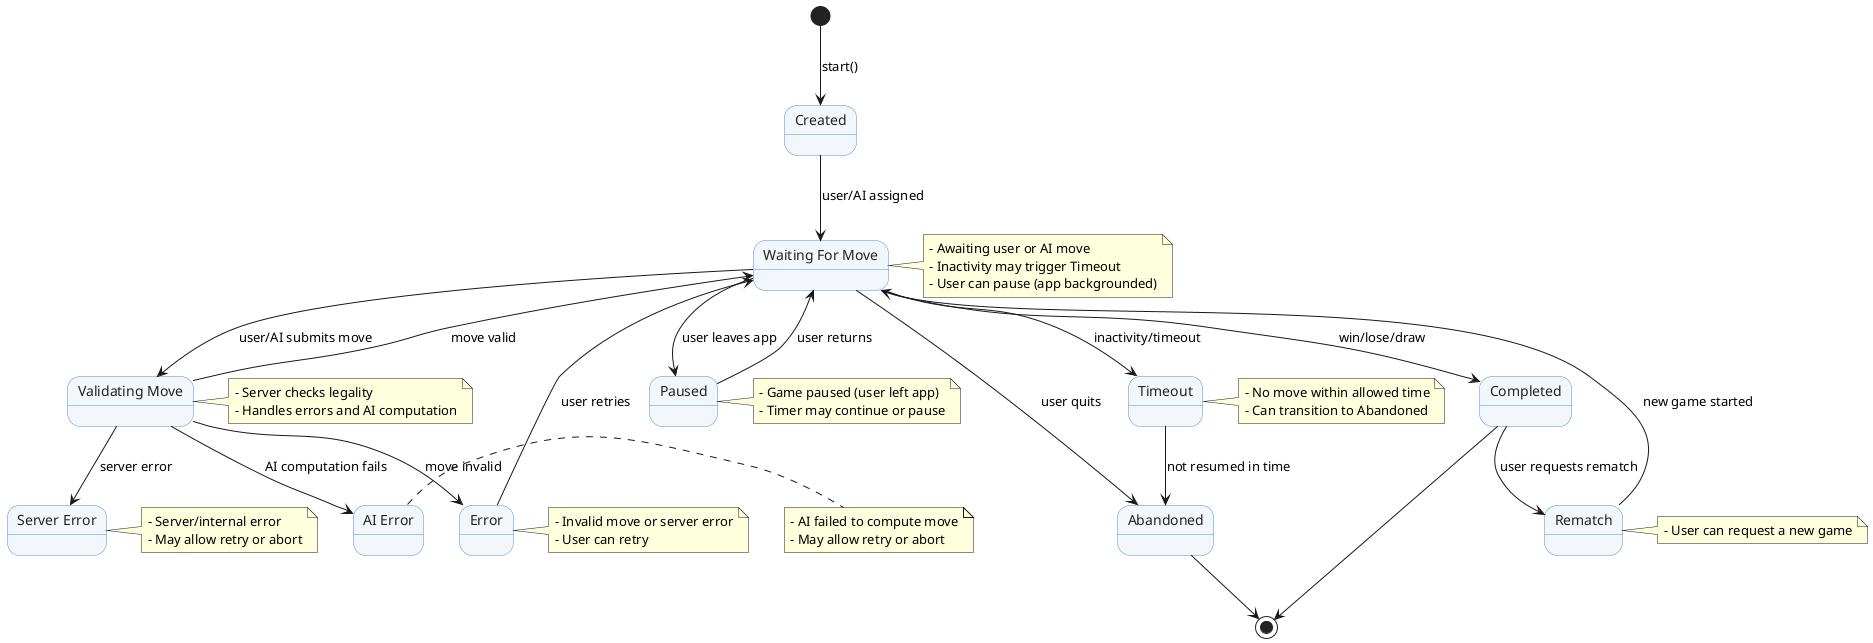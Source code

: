 @startuml
' Modern AI Game State Diagram - Highly Detailed
skinparam state {
  BackgroundColor #F3F6FA
  BorderColor #4A90E2
  FontColor #222
  StartColor #7ED957
  EndColor #F45B69
  RoundCorner 20
  Shadowing true
}

state "Created" as Created <<initial>>
state "Waiting For Move" as WaitingForMove
state "Validating Move" as ValidatingMove
state "Paused" as Paused <<inactive>>
state "Timeout" as Timeout <<inactive>>
state "Error" as Error <<error>>
state "AI Error" as AIError <<error>>
state "Server Error" as ServerError <<error>>
state "Abandoned" as Abandoned <<inactive>>
state "Completed" as Completed <<final>>
state "Rematch" as Rematch

[*] --> Created : start()
Created --> WaitingForMove : user/AI assigned
WaitingForMove --> ValidatingMove : user/AI submits move
ValidatingMove --> WaitingForMove : move valid
ValidatingMove --> Error : move invalid
ValidatingMove --> AIError : AI computation fails
ValidatingMove --> ServerError : server error
Error --> WaitingForMove : user retries
WaitingForMove --> Completed : win/lose/draw
WaitingForMove --> Abandoned : user quits
WaitingForMove --> Timeout : inactivity/timeout
WaitingForMove --> Paused : user leaves app
Paused --> WaitingForMove : user returns
Timeout --> Abandoned : not resumed in time
Abandoned --> [*]
Completed --> Rematch : user requests rematch
Rematch --> WaitingForMove : new game started
Completed --> [*]

note right of WaitingForMove
  - Awaiting user or AI move
  - Inactivity may trigger Timeout
  - User can pause (app backgrounded)
end note

note right of ValidatingMove
  - Server checks legality
  - Handles errors and AI computation
end note

note right of Error
  - Invalid move or server error
  - User can retry
end note

note right of Paused
  - Game paused (user left app)
  - Timer may continue or pause
end note

note right of Timeout
  - No move within allowed time
  - Can transition to Abandoned
end note

note right of AIError
  - AI failed to compute move
  - May allow retry or abort
end note

note right of ServerError
  - Server/internal error
  - May allow retry or abort
end note

note right of Rematch
  - User can request a new game
end note

@enduml 